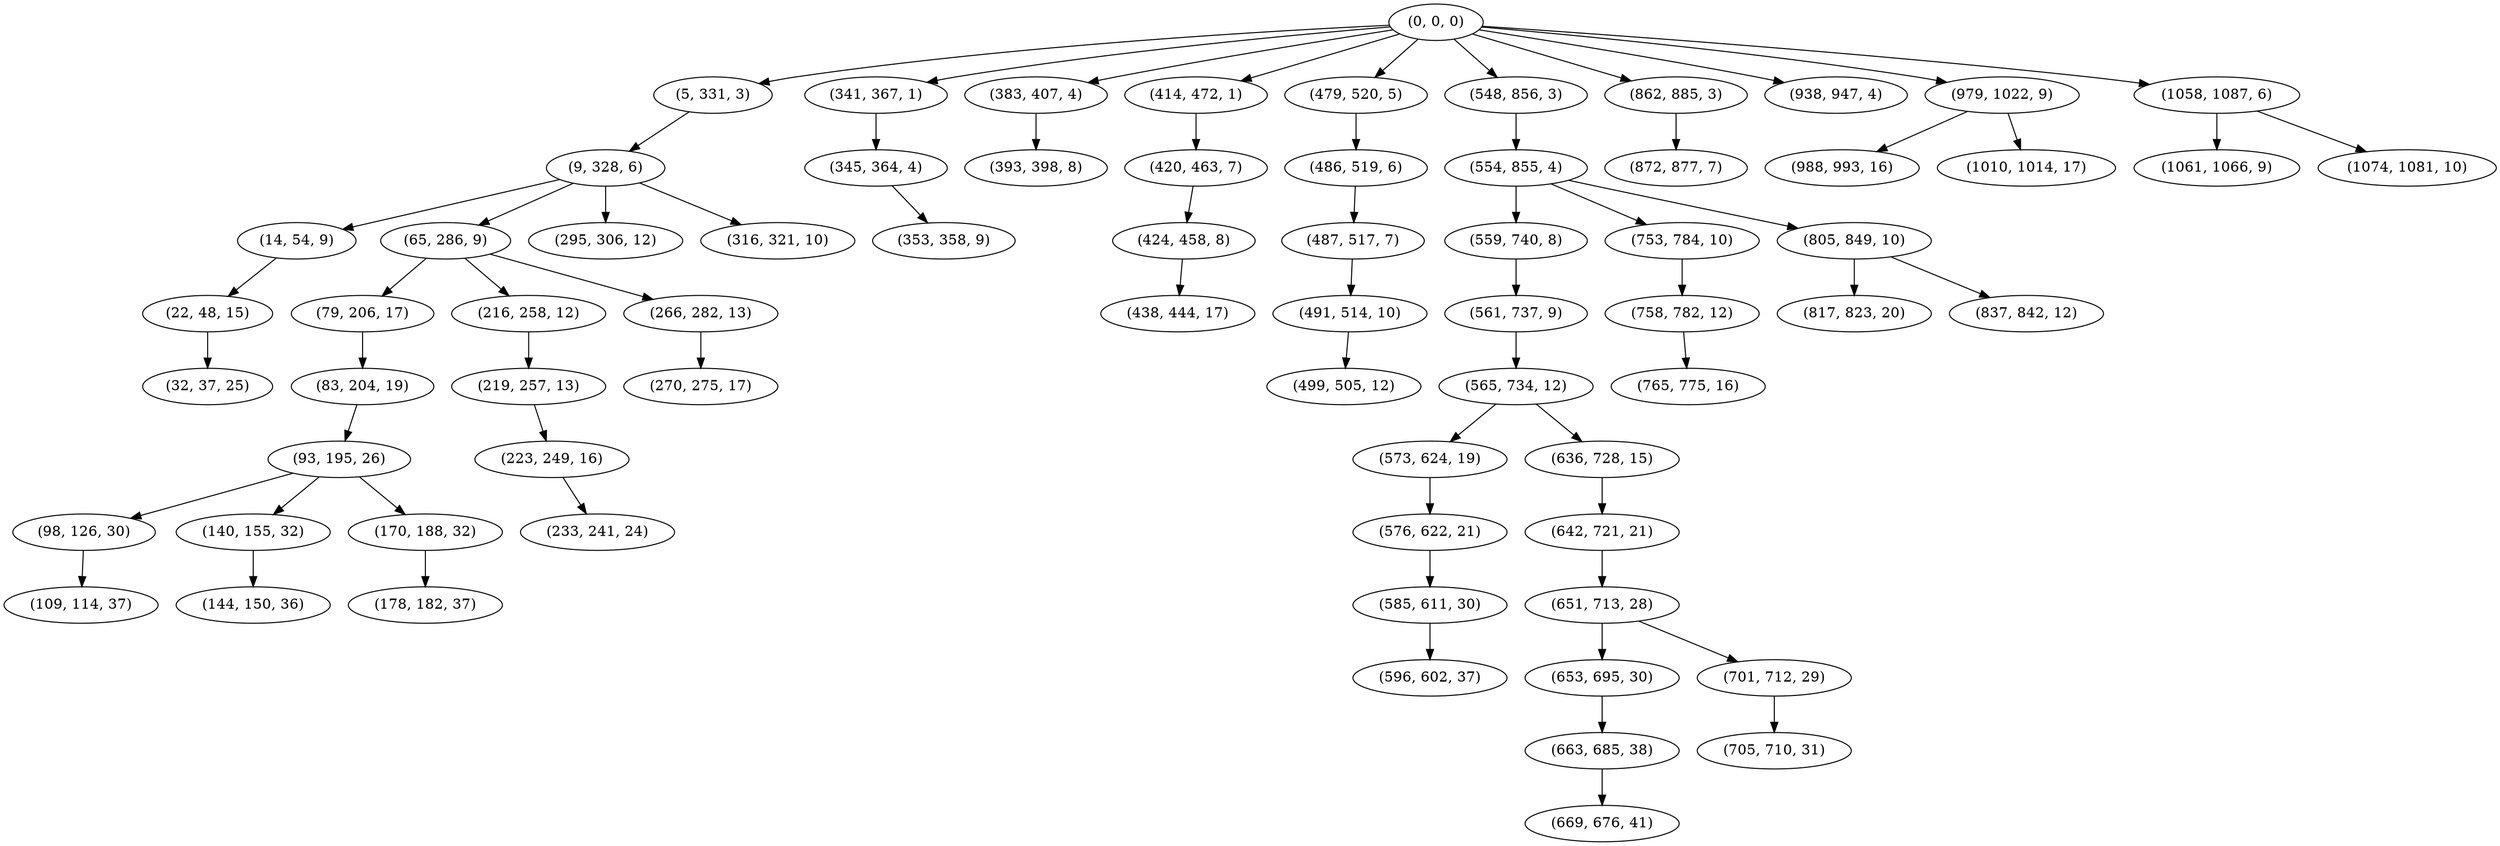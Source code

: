 digraph tree {
    "(0, 0, 0)";
    "(5, 331, 3)";
    "(9, 328, 6)";
    "(14, 54, 9)";
    "(22, 48, 15)";
    "(32, 37, 25)";
    "(65, 286, 9)";
    "(79, 206, 17)";
    "(83, 204, 19)";
    "(93, 195, 26)";
    "(98, 126, 30)";
    "(109, 114, 37)";
    "(140, 155, 32)";
    "(144, 150, 36)";
    "(170, 188, 32)";
    "(178, 182, 37)";
    "(216, 258, 12)";
    "(219, 257, 13)";
    "(223, 249, 16)";
    "(233, 241, 24)";
    "(266, 282, 13)";
    "(270, 275, 17)";
    "(295, 306, 12)";
    "(316, 321, 10)";
    "(341, 367, 1)";
    "(345, 364, 4)";
    "(353, 358, 9)";
    "(383, 407, 4)";
    "(393, 398, 8)";
    "(414, 472, 1)";
    "(420, 463, 7)";
    "(424, 458, 8)";
    "(438, 444, 17)";
    "(479, 520, 5)";
    "(486, 519, 6)";
    "(487, 517, 7)";
    "(491, 514, 10)";
    "(499, 505, 12)";
    "(548, 856, 3)";
    "(554, 855, 4)";
    "(559, 740, 8)";
    "(561, 737, 9)";
    "(565, 734, 12)";
    "(573, 624, 19)";
    "(576, 622, 21)";
    "(585, 611, 30)";
    "(596, 602, 37)";
    "(636, 728, 15)";
    "(642, 721, 21)";
    "(651, 713, 28)";
    "(653, 695, 30)";
    "(663, 685, 38)";
    "(669, 676, 41)";
    "(701, 712, 29)";
    "(705, 710, 31)";
    "(753, 784, 10)";
    "(758, 782, 12)";
    "(765, 775, 16)";
    "(805, 849, 10)";
    "(817, 823, 20)";
    "(837, 842, 12)";
    "(862, 885, 3)";
    "(872, 877, 7)";
    "(938, 947, 4)";
    "(979, 1022, 9)";
    "(988, 993, 16)";
    "(1010, 1014, 17)";
    "(1058, 1087, 6)";
    "(1061, 1066, 9)";
    "(1074, 1081, 10)";
    "(0, 0, 0)" -> "(5, 331, 3)";
    "(0, 0, 0)" -> "(341, 367, 1)";
    "(0, 0, 0)" -> "(383, 407, 4)";
    "(0, 0, 0)" -> "(414, 472, 1)";
    "(0, 0, 0)" -> "(479, 520, 5)";
    "(0, 0, 0)" -> "(548, 856, 3)";
    "(0, 0, 0)" -> "(862, 885, 3)";
    "(0, 0, 0)" -> "(938, 947, 4)";
    "(0, 0, 0)" -> "(979, 1022, 9)";
    "(0, 0, 0)" -> "(1058, 1087, 6)";
    "(5, 331, 3)" -> "(9, 328, 6)";
    "(9, 328, 6)" -> "(14, 54, 9)";
    "(9, 328, 6)" -> "(65, 286, 9)";
    "(9, 328, 6)" -> "(295, 306, 12)";
    "(9, 328, 6)" -> "(316, 321, 10)";
    "(14, 54, 9)" -> "(22, 48, 15)";
    "(22, 48, 15)" -> "(32, 37, 25)";
    "(65, 286, 9)" -> "(79, 206, 17)";
    "(65, 286, 9)" -> "(216, 258, 12)";
    "(65, 286, 9)" -> "(266, 282, 13)";
    "(79, 206, 17)" -> "(83, 204, 19)";
    "(83, 204, 19)" -> "(93, 195, 26)";
    "(93, 195, 26)" -> "(98, 126, 30)";
    "(93, 195, 26)" -> "(140, 155, 32)";
    "(93, 195, 26)" -> "(170, 188, 32)";
    "(98, 126, 30)" -> "(109, 114, 37)";
    "(140, 155, 32)" -> "(144, 150, 36)";
    "(170, 188, 32)" -> "(178, 182, 37)";
    "(216, 258, 12)" -> "(219, 257, 13)";
    "(219, 257, 13)" -> "(223, 249, 16)";
    "(223, 249, 16)" -> "(233, 241, 24)";
    "(266, 282, 13)" -> "(270, 275, 17)";
    "(341, 367, 1)" -> "(345, 364, 4)";
    "(345, 364, 4)" -> "(353, 358, 9)";
    "(383, 407, 4)" -> "(393, 398, 8)";
    "(414, 472, 1)" -> "(420, 463, 7)";
    "(420, 463, 7)" -> "(424, 458, 8)";
    "(424, 458, 8)" -> "(438, 444, 17)";
    "(479, 520, 5)" -> "(486, 519, 6)";
    "(486, 519, 6)" -> "(487, 517, 7)";
    "(487, 517, 7)" -> "(491, 514, 10)";
    "(491, 514, 10)" -> "(499, 505, 12)";
    "(548, 856, 3)" -> "(554, 855, 4)";
    "(554, 855, 4)" -> "(559, 740, 8)";
    "(554, 855, 4)" -> "(753, 784, 10)";
    "(554, 855, 4)" -> "(805, 849, 10)";
    "(559, 740, 8)" -> "(561, 737, 9)";
    "(561, 737, 9)" -> "(565, 734, 12)";
    "(565, 734, 12)" -> "(573, 624, 19)";
    "(565, 734, 12)" -> "(636, 728, 15)";
    "(573, 624, 19)" -> "(576, 622, 21)";
    "(576, 622, 21)" -> "(585, 611, 30)";
    "(585, 611, 30)" -> "(596, 602, 37)";
    "(636, 728, 15)" -> "(642, 721, 21)";
    "(642, 721, 21)" -> "(651, 713, 28)";
    "(651, 713, 28)" -> "(653, 695, 30)";
    "(651, 713, 28)" -> "(701, 712, 29)";
    "(653, 695, 30)" -> "(663, 685, 38)";
    "(663, 685, 38)" -> "(669, 676, 41)";
    "(701, 712, 29)" -> "(705, 710, 31)";
    "(753, 784, 10)" -> "(758, 782, 12)";
    "(758, 782, 12)" -> "(765, 775, 16)";
    "(805, 849, 10)" -> "(817, 823, 20)";
    "(805, 849, 10)" -> "(837, 842, 12)";
    "(862, 885, 3)" -> "(872, 877, 7)";
    "(979, 1022, 9)" -> "(988, 993, 16)";
    "(979, 1022, 9)" -> "(1010, 1014, 17)";
    "(1058, 1087, 6)" -> "(1061, 1066, 9)";
    "(1058, 1087, 6)" -> "(1074, 1081, 10)";
}
